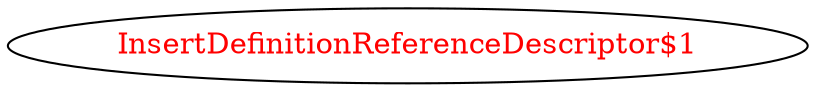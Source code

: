 digraph dependencyGraph {
 concentrate=true;
 ranksep="2.0";
 rankdir="LR"; 
 splines="ortho";
"InsertDefinitionReferenceDescriptor$1" [fontcolor="red"];
}